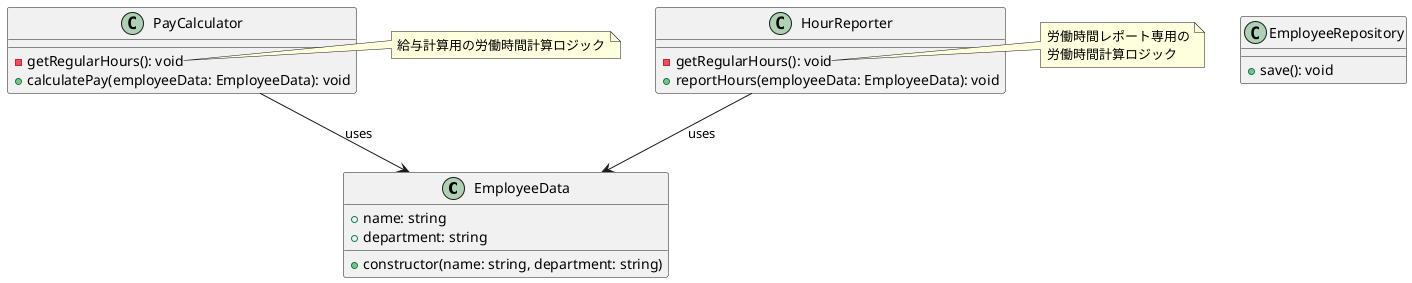 @startuml EmployeeSystem

class EmployeeData {
 + name: string
 + department: string
 + constructor(name: string, department: string)
}

class PayCalculator {
 - getRegularHours(): void
 + calculatePay(employeeData: EmployeeData): void
}

class HourReporter {
 - getRegularHours(): void
 + reportHours(employeeData: EmployeeData): void
}

class EmployeeRepository {
 + save(): void
}

PayCalculator --> EmployeeData: uses
HourReporter --> EmployeeData: uses

note right of PayCalculator::getRegularHours
 給与計算用の労働時間計算ロジック
end note

note right of HourReporter::getRegularHours
 労働時間レポート専用の
 労働時間計算ロジック
end note

@enduml